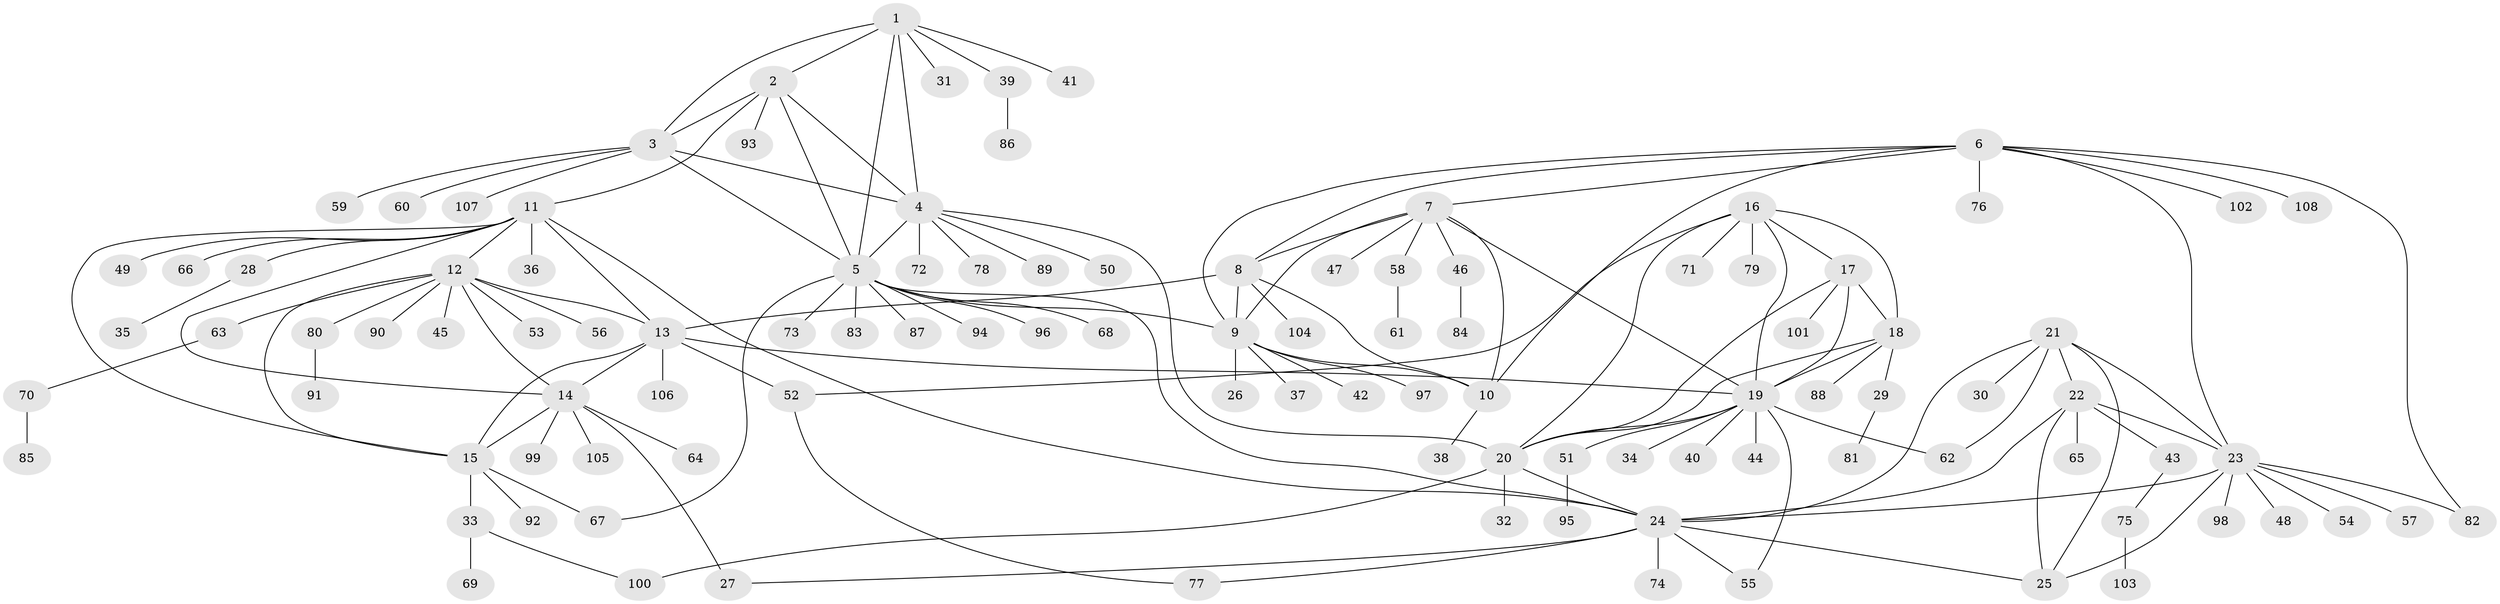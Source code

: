 // Generated by graph-tools (version 1.1) at 2025/02/03/09/25 03:02:42]
// undirected, 108 vertices, 151 edges
graph export_dot {
graph [start="1"]
  node [color=gray90,style=filled];
  1;
  2;
  3;
  4;
  5;
  6;
  7;
  8;
  9;
  10;
  11;
  12;
  13;
  14;
  15;
  16;
  17;
  18;
  19;
  20;
  21;
  22;
  23;
  24;
  25;
  26;
  27;
  28;
  29;
  30;
  31;
  32;
  33;
  34;
  35;
  36;
  37;
  38;
  39;
  40;
  41;
  42;
  43;
  44;
  45;
  46;
  47;
  48;
  49;
  50;
  51;
  52;
  53;
  54;
  55;
  56;
  57;
  58;
  59;
  60;
  61;
  62;
  63;
  64;
  65;
  66;
  67;
  68;
  69;
  70;
  71;
  72;
  73;
  74;
  75;
  76;
  77;
  78;
  79;
  80;
  81;
  82;
  83;
  84;
  85;
  86;
  87;
  88;
  89;
  90;
  91;
  92;
  93;
  94;
  95;
  96;
  97;
  98;
  99;
  100;
  101;
  102;
  103;
  104;
  105;
  106;
  107;
  108;
  1 -- 2;
  1 -- 3;
  1 -- 4;
  1 -- 5;
  1 -- 31;
  1 -- 39;
  1 -- 41;
  2 -- 3;
  2 -- 4;
  2 -- 5;
  2 -- 11;
  2 -- 93;
  3 -- 4;
  3 -- 5;
  3 -- 59;
  3 -- 60;
  3 -- 107;
  4 -- 5;
  4 -- 20;
  4 -- 50;
  4 -- 72;
  4 -- 78;
  4 -- 89;
  5 -- 9;
  5 -- 24;
  5 -- 67;
  5 -- 68;
  5 -- 73;
  5 -- 83;
  5 -- 87;
  5 -- 94;
  5 -- 96;
  6 -- 7;
  6 -- 8;
  6 -- 9;
  6 -- 10;
  6 -- 23;
  6 -- 76;
  6 -- 82;
  6 -- 102;
  6 -- 108;
  7 -- 8;
  7 -- 9;
  7 -- 10;
  7 -- 19;
  7 -- 46;
  7 -- 47;
  7 -- 58;
  8 -- 9;
  8 -- 10;
  8 -- 13;
  8 -- 104;
  9 -- 10;
  9 -- 26;
  9 -- 37;
  9 -- 42;
  9 -- 97;
  10 -- 38;
  11 -- 12;
  11 -- 13;
  11 -- 14;
  11 -- 15;
  11 -- 24;
  11 -- 28;
  11 -- 36;
  11 -- 49;
  11 -- 66;
  12 -- 13;
  12 -- 14;
  12 -- 15;
  12 -- 45;
  12 -- 53;
  12 -- 56;
  12 -- 63;
  12 -- 80;
  12 -- 90;
  13 -- 14;
  13 -- 15;
  13 -- 19;
  13 -- 52;
  13 -- 106;
  14 -- 15;
  14 -- 27;
  14 -- 64;
  14 -- 99;
  14 -- 105;
  15 -- 33;
  15 -- 67;
  15 -- 92;
  16 -- 17;
  16 -- 18;
  16 -- 19;
  16 -- 20;
  16 -- 52;
  16 -- 71;
  16 -- 79;
  17 -- 18;
  17 -- 19;
  17 -- 20;
  17 -- 101;
  18 -- 19;
  18 -- 20;
  18 -- 29;
  18 -- 88;
  19 -- 20;
  19 -- 34;
  19 -- 40;
  19 -- 44;
  19 -- 51;
  19 -- 55;
  19 -- 62;
  20 -- 24;
  20 -- 32;
  20 -- 100;
  21 -- 22;
  21 -- 23;
  21 -- 24;
  21 -- 25;
  21 -- 30;
  21 -- 62;
  22 -- 23;
  22 -- 24;
  22 -- 25;
  22 -- 43;
  22 -- 65;
  23 -- 24;
  23 -- 25;
  23 -- 48;
  23 -- 54;
  23 -- 57;
  23 -- 82;
  23 -- 98;
  24 -- 25;
  24 -- 27;
  24 -- 55;
  24 -- 74;
  24 -- 77;
  28 -- 35;
  29 -- 81;
  33 -- 69;
  33 -- 100;
  39 -- 86;
  43 -- 75;
  46 -- 84;
  51 -- 95;
  52 -- 77;
  58 -- 61;
  63 -- 70;
  70 -- 85;
  75 -- 103;
  80 -- 91;
}
